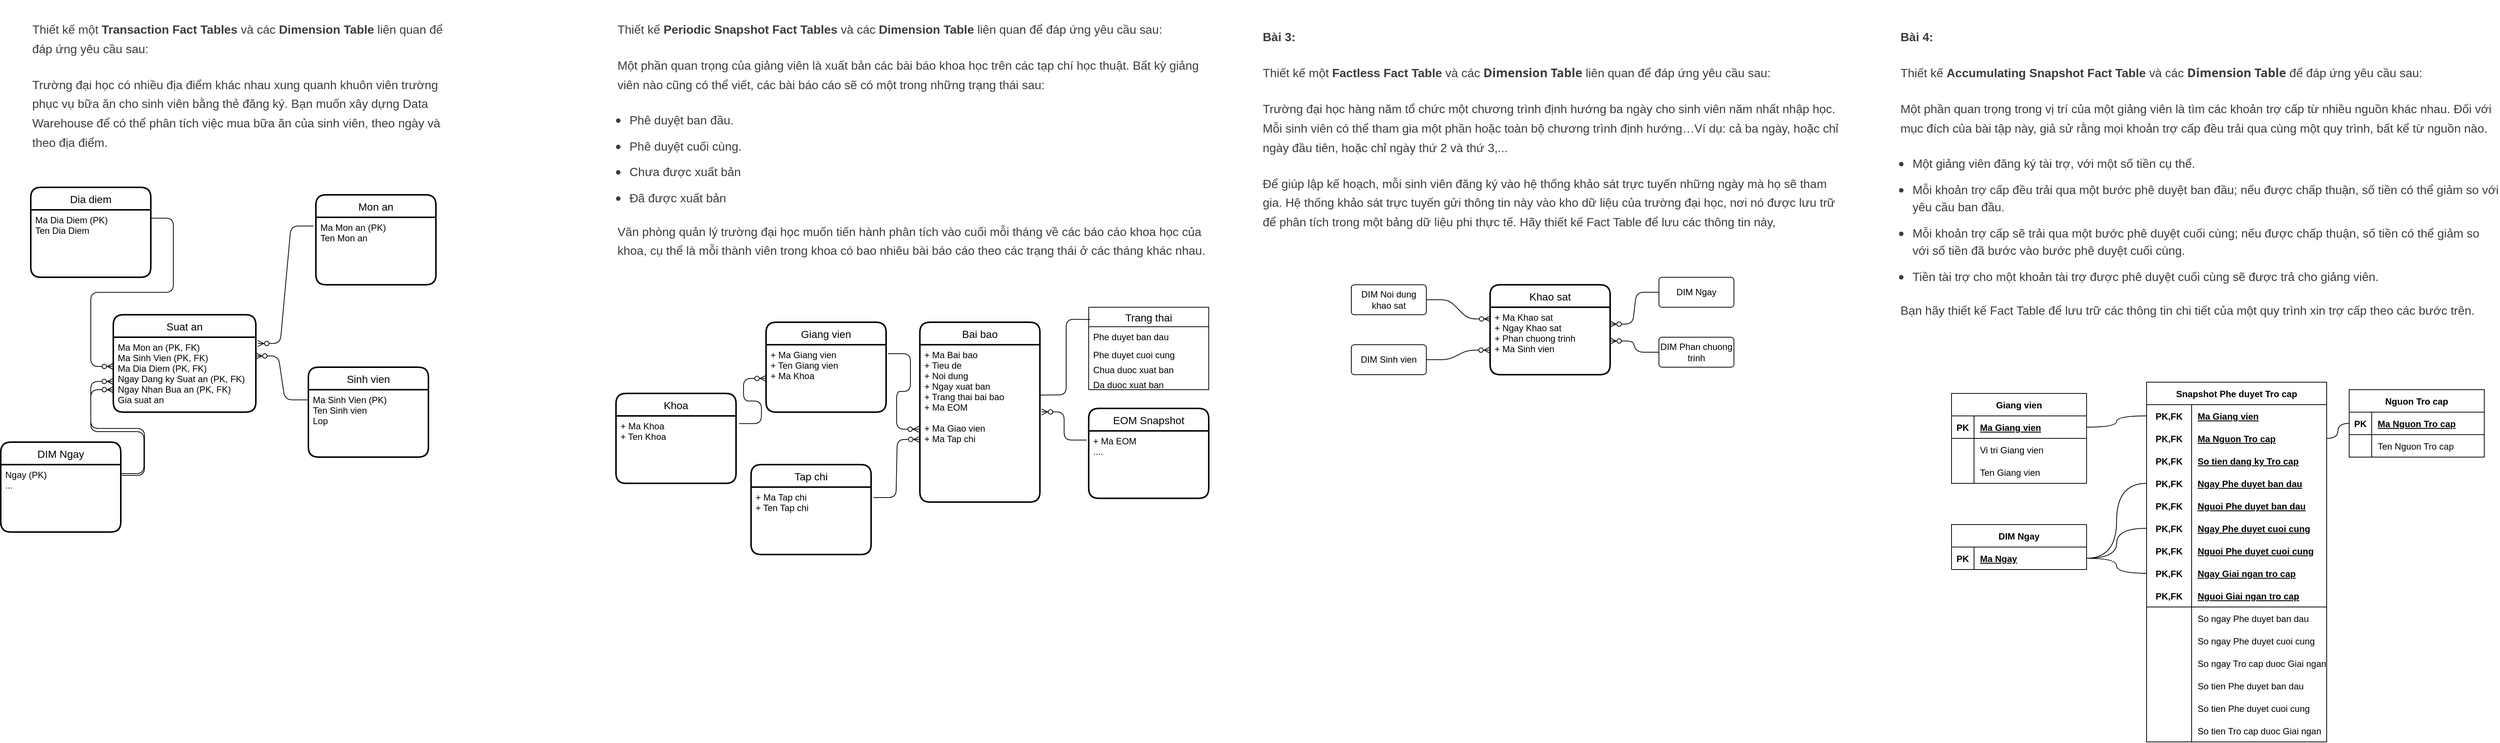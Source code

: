 <mxfile>
    <diagram id="OZcxYd4uFVVRchGtud5t" name="Page-1">
        <mxGraphModel dx="638" dy="549" grid="1" gridSize="10" guides="1" tooltips="1" connect="1" arrows="1" fold="1" page="1" pageScale="1" pageWidth="850" pageHeight="1100" math="0" shadow="0">
            <root>
                <mxCell id="0"/>
                <mxCell id="1" parent="0"/>
                <mxCell id="21" value="Dia diem" style="swimlane;childLayout=stackLayout;horizontal=1;startSize=30;horizontalStack=0;rounded=1;fontSize=14;fontStyle=0;strokeWidth=2;resizeParent=0;resizeLast=1;shadow=0;dashed=0;align=center;" parent="1" vertex="1">
                    <mxGeometry x="90" y="270" width="160" height="120" as="geometry"/>
                </mxCell>
                <mxCell id="23" value="Ma Dia Diem (PK)&#10;Ten Dia Diem" style="align=left;strokeColor=none;fillColor=none;spacingLeft=4;fontSize=12;verticalAlign=top;resizable=0;rotatable=0;part=1;" parent="21" vertex="1">
                    <mxGeometry y="30" width="160" height="90" as="geometry"/>
                </mxCell>
                <mxCell id="27" value="Sinh vien" style="swimlane;childLayout=stackLayout;horizontal=1;startSize=30;horizontalStack=0;rounded=1;fontSize=14;fontStyle=0;strokeWidth=2;resizeParent=0;resizeLast=1;shadow=0;dashed=0;align=center;" parent="1" vertex="1">
                    <mxGeometry x="460" y="510" width="160" height="120" as="geometry"/>
                </mxCell>
                <mxCell id="28" value="Ma Sinh Vien (PK)&#10;Ten Sinh vien&#10;Lop&#10;" style="align=left;strokeColor=none;fillColor=none;spacingLeft=4;fontSize=12;verticalAlign=top;resizable=0;rotatable=0;part=1;" parent="27" vertex="1">
                    <mxGeometry y="30" width="160" height="90" as="geometry"/>
                </mxCell>
                <mxCell id="29" value="Suat an" style="swimlane;childLayout=stackLayout;horizontal=1;startSize=30;horizontalStack=0;rounded=1;fontSize=14;fontStyle=0;strokeWidth=2;resizeParent=0;resizeLast=1;shadow=0;dashed=0;align=center;" parent="1" vertex="1">
                    <mxGeometry x="200" y="440" width="190" height="130" as="geometry"/>
                </mxCell>
                <mxCell id="30" value="Ma Mon an (PK, FK)&#10;Ma Sinh Vien (PK, FK)&#10;Ma Dia Diem (PK, FK)&#10;Ngay Dang ky Suat an (PK, FK)&#10;Ngay Nhan Bua an (PK, FK)&#10;Gia suat an" style="align=left;strokeColor=none;fillColor=none;spacingLeft=4;fontSize=12;verticalAlign=top;resizable=0;rotatable=0;part=1;" parent="29" vertex="1">
                    <mxGeometry y="30" width="190" height="100" as="geometry"/>
                </mxCell>
                <mxCell id="31" value="Mon an" style="swimlane;childLayout=stackLayout;horizontal=1;startSize=30;horizontalStack=0;rounded=1;fontSize=14;fontStyle=0;strokeWidth=2;resizeParent=0;resizeLast=1;shadow=0;dashed=0;align=center;" parent="1" vertex="1">
                    <mxGeometry x="470" y="280" width="160" height="120" as="geometry"/>
                </mxCell>
                <mxCell id="32" value="Ma Mon an (PK)&#10;Ten Mon an" style="align=left;strokeColor=none;fillColor=none;spacingLeft=4;fontSize=12;verticalAlign=top;resizable=0;rotatable=0;part=1;" parent="31" vertex="1">
                    <mxGeometry y="30" width="160" height="90" as="geometry"/>
                </mxCell>
                <mxCell id="36" value="&lt;p style=&quot;color: rgb(60, 60, 60); margin: 20px 0px 1.416em; text-align: left; font-family: &amp;quot;Open Sans&amp;quot;, &amp;quot;Helvetica Neue&amp;quot;, Helvetica, Arial, sans-serif; font-size: 16px; font-style: normal; font-variant-ligatures: normal; font-variant-caps: normal; font-weight: 400; letter-spacing: normal; orphans: 2; text-indent: 0px; text-transform: none; widows: 2; word-spacing: 0px; -webkit-text-stroke-width: 0px; background-color: rgb(255, 255, 255); text-decoration-thickness: initial; text-decoration-style: initial; text-decoration-color: initial; text-rendering: optimizelegibility; padding: 0px; border: 0px; outline: 0px; font-variant-numeric: inherit; font-variant-east-asian: inherit; font-stretch: inherit; vertical-align: baseline; line-height: 1.6em !important;&quot;&gt;&lt;span style=&quot;color: inherit; font-style: inherit; font-variant: inherit; font-weight: inherit; font-stretch: inherit; font-size: inherit; line-height: 1.4em; font-family: arial, helvetica, sans-serif; font-optical-sizing: inherit; font-kerning: inherit; font-feature-settings: inherit; font-variation-settings: inherit;&quot; face=&quot;Open Sans, Helvetica Neue, Helvetica, Arial, sans-serif&quot;&gt;Thiết kế một&lt;span&gt;&amp;nbsp;&lt;/span&gt;&lt;strong style=&quot;font-weight: bold; line-height: 1.4em;&quot;&gt;Transaction Fact Tables&lt;/strong&gt;&amp;nbsp;và các&lt;span&gt;&amp;nbsp;&lt;/span&gt;&lt;strong style=&quot;font-weight: bold; line-height: 1.4em;&quot;&gt;Dimension Table&lt;/strong&gt;&lt;span&gt;&amp;nbsp;&lt;/span&gt;liên quan để đáp ứng yêu cầu sau:&lt;/span&gt;&lt;/p&gt;&lt;p style=&quot;color: rgb(60, 60, 60); margin: 20px 0px 1.416em; text-align: left; font-family: &amp;quot;Open Sans&amp;quot;, &amp;quot;Helvetica Neue&amp;quot;, Helvetica, Arial, sans-serif; font-size: 16px; font-style: normal; font-variant-ligatures: normal; font-variant-caps: normal; font-weight: 400; letter-spacing: normal; orphans: 2; text-indent: 0px; text-transform: none; widows: 2; word-spacing: 0px; -webkit-text-stroke-width: 0px; background-color: rgb(255, 255, 255); text-decoration-thickness: initial; text-decoration-style: initial; text-decoration-color: initial; text-rendering: optimizelegibility; padding: 0px; border: 0px; outline: 0px; font-variant-numeric: inherit; font-variant-east-asian: inherit; font-stretch: inherit; vertical-align: baseline; line-height: 1.6em !important;&quot;&gt;&lt;span style=&quot;color: inherit; font-style: inherit; font-variant: inherit; font-weight: inherit; font-stretch: inherit; font-size: inherit; line-height: 1.4em; font-family: arial, helvetica, sans-serif; font-optical-sizing: inherit; font-kerning: inherit; font-feature-settings: inherit; font-variation-settings: inherit;&quot;&gt;&lt;span style=&quot;color: inherit; font-style: inherit; font-variant: inherit; font-weight: inherit; font-stretch: inherit; font-size: inherit; line-height: 1.4em; font-family: inherit; font-optical-sizing: inherit; font-kerning: inherit; font-feature-settings: inherit; font-variation-settings: inherit;&quot; face=&quot;Open Sans, Helvetica Neue, Helvetica, Arial, sans-serif&quot;&gt;Trường đại học có nhiều địa điểm khác nhau xung quanh khuôn viên trường phục vụ bữa ăn cho sinh viên bằng thẻ đăng ký. Bạn muốn xây dựng Data Warehouse để có thể&amp;nbsp;&lt;/span&gt;phân tích việc mua bữa ăn của sinh viên, theo ngày và theo địa điểm.&lt;/span&gt;&lt;/p&gt;" style="text;whiteSpace=wrap;html=1;" parent="1" vertex="1">
                    <mxGeometry x="90" y="20" width="550" height="100" as="geometry"/>
                </mxCell>
                <mxCell id="37" value="&lt;p style=&quot;color: rgb(60, 60, 60); margin: 20px 0px 1.416em; text-align: left; font-family: &amp;quot;Open Sans&amp;quot;, &amp;quot;Helvetica Neue&amp;quot;, Helvetica, Arial, sans-serif; font-size: 16px; font-style: normal; font-variant-ligatures: normal; font-variant-caps: normal; font-weight: 400; letter-spacing: normal; orphans: 2; text-indent: 0px; text-transform: none; widows: 2; word-spacing: 0px; -webkit-text-stroke-width: 0px; background-color: rgb(255, 255, 255); text-decoration-thickness: initial; text-decoration-style: initial; text-decoration-color: initial; text-rendering: optimizelegibility; padding: 0px; border: 0px; outline: 0px; font-variant-numeric: inherit; font-variant-east-asian: inherit; font-stretch: inherit; vertical-align: baseline; line-height: 1.6em !important;&quot;&gt;&lt;span style=&quot;color: inherit; font-style: inherit; font-variant: inherit; font-weight: inherit; font-stretch: inherit; font-size: inherit; line-height: 1.4em; font-family: arial, helvetica, sans-serif; font-optical-sizing: inherit; font-kerning: inherit; font-feature-settings: inherit; font-variation-settings: inherit;&quot; face=&quot;Open Sans, Helvetica Neue, Helvetica, Arial, sans-serif&quot;&gt;Thiết kế&lt;span&gt;&amp;nbsp;&lt;/span&gt;&lt;strong style=&quot;font-weight: bold; line-height: 1.4em;&quot;&gt;Periodic Snapshot Fact Tables&lt;/strong&gt;&lt;span&gt;&amp;nbsp;&lt;/span&gt;và&amp;nbsp;các&amp;nbsp;&lt;strong style=&quot;font-weight: bold; line-height: 1.4em;&quot;&gt;Dimension Table&lt;/strong&gt;&amp;nbsp;liên quan để đáp ứng yêu cầu sau:&lt;/span&gt;&lt;/p&gt;&lt;p style=&quot;color: rgb(60, 60, 60); margin: 20px 0px 1.416em; text-align: left; font-family: &amp;quot;Open Sans&amp;quot;, &amp;quot;Helvetica Neue&amp;quot;, Helvetica, Arial, sans-serif; font-size: 16px; font-style: normal; font-variant-ligatures: normal; font-variant-caps: normal; font-weight: 400; letter-spacing: normal; orphans: 2; text-indent: 0px; text-transform: none; widows: 2; word-spacing: 0px; -webkit-text-stroke-width: 0px; background-color: rgb(255, 255, 255); text-decoration-thickness: initial; text-decoration-style: initial; text-decoration-color: initial; text-rendering: optimizelegibility; padding: 0px; border: 0px; outline: 0px; font-variant-numeric: inherit; font-variant-east-asian: inherit; font-stretch: inherit; vertical-align: baseline; line-height: 1.6em !important;&quot;&gt;&lt;span style=&quot;color: inherit; font-style: inherit; font-variant: inherit; font-weight: inherit; font-stretch: inherit; font-size: inherit; line-height: 1.4em; font-family: arial, helvetica, sans-serif; font-optical-sizing: inherit; font-kerning: inherit; font-feature-settings: inherit; font-variation-settings: inherit;&quot; face=&quot;Open Sans, Helvetica Neue, Helvetica, Arial, sans-serif&quot;&gt;Một phần quan trọng của giảng viên là xuất bản các bài báo khoa học trên các tạp chí học thuật. Bất kỳ giảng viên nào cũng có thể viết, các bài báo cáo sẽ có một trong những trạng thái sau:&lt;/span&gt;&lt;/p&gt;&lt;ul style=&quot;padding: 0px 0px 0px 1em; margin: 1em 0px; line-height: 1.4em; color: rgb(60, 60, 60); list-style: outside none disc; font-family: &amp;quot;Open Sans&amp;quot;, Verdana, Geneva, sans-serif, sans-serif; font-size: 16px; font-style: normal; font-variant-ligatures: normal; font-variant-caps: normal; font-weight: 400; letter-spacing: normal; orphans: 2; text-align: left; text-indent: 0px; text-transform: none; widows: 2; word-spacing: 0px; -webkit-text-stroke-width: 0px; background-color: rgb(255, 255, 255); text-decoration-thickness: initial; text-decoration-style: initial; text-decoration-color: initial;&quot;&gt;&lt;li style=&quot;line-height: 1.4em; margin-bottom: 0.708em;&quot;&gt;&lt;span style=&quot;color: inherit; font-style: inherit; font-variant: inherit; font-weight: inherit; font-stretch: inherit; font-size: inherit; line-height: 1.4em; font-family: arial, helvetica, sans-serif; font-optical-sizing: inherit; font-kerning: inherit; font-feature-settings: inherit; font-variation-settings: inherit;&quot; face=&quot;Open Sans, Helvetica Neue, Helvetica, Arial, sans-serif&quot;&gt;Phê duyệt&amp;nbsp;ban đầu.&lt;/span&gt;&lt;/li&gt;&lt;li style=&quot;line-height: 1.4em; margin-bottom: 0.708em;&quot;&gt;&lt;span style=&quot;color: inherit; font-style: inherit; font-variant: inherit; font-weight: inherit; font-stretch: inherit; font-size: inherit; line-height: 1.4em; font-family: arial, helvetica, sans-serif; font-optical-sizing: inherit; font-kerning: inherit; font-feature-settings: inherit; font-variation-settings: inherit;&quot; face=&quot;Open Sans, Helvetica Neue, Helvetica, Arial, sans-serif&quot;&gt;Phê duyệt&amp;nbsp;cuối cùng.&lt;/span&gt;&lt;/li&gt;&lt;li style=&quot;line-height: 1.4em; margin-bottom: 0.708em;&quot;&gt;&lt;span style=&quot;color: inherit; font-style: inherit; font-variant: inherit; font-weight: inherit; font-stretch: inherit; font-size: inherit; line-height: 1.4em; font-family: arial, helvetica, sans-serif; font-optical-sizing: inherit; font-kerning: inherit; font-feature-settings: inherit; font-variation-settings: inherit;&quot; face=&quot;Open Sans, Helvetica Neue, Helvetica, Arial, sans-serif&quot;&gt;Chưa được xuất bản&lt;/span&gt;&lt;/li&gt;&lt;li style=&quot;line-height: 1.4em; margin-bottom: 0.708em;&quot;&gt;&lt;span style=&quot;color: inherit; font-style: inherit; font-variant: inherit; font-weight: inherit; font-stretch: inherit; font-size: inherit; line-height: 1.4em; font-family: arial, helvetica, sans-serif; font-optical-sizing: inherit; font-kerning: inherit; font-feature-settings: inherit; font-variation-settings: inherit;&quot; face=&quot;Open Sans, Helvetica Neue, Helvetica, Arial, sans-serif&quot;&gt;Đã được xuất bản&lt;/span&gt;&lt;/li&gt;&lt;/ul&gt;&lt;p style=&quot;color: rgb(60, 60, 60); margin: 20px 0px 1.416em; text-align: left; font-family: &amp;quot;Open Sans&amp;quot;, Verdana, Geneva, sans-serif, sans-serif; font-size: 16px; font-style: normal; font-variant-ligatures: normal; font-variant-caps: normal; font-weight: 400; letter-spacing: normal; orphans: 2; text-indent: 0px; text-transform: none; widows: 2; word-spacing: 0px; -webkit-text-stroke-width: 0px; background-color: rgb(255, 255, 255); text-decoration-thickness: initial; text-decoration-style: initial; text-decoration-color: initial; line-height: 1.6em !important;&quot;&gt;&lt;span style=&quot;color: inherit; font-style: inherit; font-variant: inherit; font-weight: inherit; font-stretch: inherit; font-size: inherit; line-height: 1.4em; font-family: arial, helvetica, sans-serif; font-optical-sizing: inherit; font-kerning: inherit; font-feature-settings: inherit; font-variation-settings: inherit;&quot;&gt;Văn phòng quản lý trường đại học muốn tiến hành phân tích vào cuối mỗi tháng về các&amp;nbsp;báo cáo khoa học&amp;nbsp;của khoa, cụ thể là mỗi thành viên trong khoa có bao nhiêu bài báo cáo theo các trạng thái ở các tháng khác nhau.&lt;/span&gt;&lt;/p&gt;" style="text;whiteSpace=wrap;html=1;" parent="1" vertex="1">
                    <mxGeometry x="870" y="20" width="800" height="390" as="geometry"/>
                </mxCell>
                <mxCell id="38" value="Giang vien" style="swimlane;childLayout=stackLayout;horizontal=1;startSize=30;horizontalStack=0;rounded=1;fontSize=14;fontStyle=0;strokeWidth=2;resizeParent=0;resizeLast=1;shadow=0;dashed=0;align=center;" parent="1" vertex="1">
                    <mxGeometry x="1070" y="450" width="160" height="120" as="geometry"/>
                </mxCell>
                <mxCell id="39" value="+ Ma Giang vien&#10;+ Ten Giang vien&#10;+ Ma Khoa" style="align=left;strokeColor=none;fillColor=none;spacingLeft=4;fontSize=12;verticalAlign=top;resizable=0;rotatable=0;part=1;" parent="38" vertex="1">
                    <mxGeometry y="30" width="160" height="90" as="geometry"/>
                </mxCell>
                <mxCell id="40" value="Khoa" style="swimlane;childLayout=stackLayout;horizontal=1;startSize=30;horizontalStack=0;rounded=1;fontSize=14;fontStyle=0;strokeWidth=2;resizeParent=0;resizeLast=1;shadow=0;dashed=0;align=center;" parent="1" vertex="1">
                    <mxGeometry x="870" y="545" width="160" height="120" as="geometry"/>
                </mxCell>
                <mxCell id="41" value="+ Ma Khoa&#10;+ Ten Khoa" style="align=left;strokeColor=none;fillColor=none;spacingLeft=4;fontSize=12;verticalAlign=top;resizable=0;rotatable=0;part=1;" parent="40" vertex="1">
                    <mxGeometry y="30" width="160" height="90" as="geometry"/>
                </mxCell>
                <mxCell id="42" value="Bai bao" style="swimlane;childLayout=stackLayout;horizontal=1;startSize=30;horizontalStack=0;rounded=1;fontSize=14;fontStyle=0;strokeWidth=2;resizeParent=0;resizeLast=1;shadow=0;dashed=0;align=center;" parent="1" vertex="1">
                    <mxGeometry x="1275" y="450" width="160" height="240" as="geometry"/>
                </mxCell>
                <mxCell id="43" value="+ Ma Bai bao&#10;+ Tieu de&#10;+ Noi dung&#10;+ Ngay xuat ban&#10;+ Trang thai bai bao&#10;+ Ma EOM&#10;&#10;+ Ma Giao vien&#10;+ Ma Tap chi" style="align=left;strokeColor=none;fillColor=none;spacingLeft=4;fontSize=12;verticalAlign=top;resizable=0;rotatable=0;part=1;" parent="42" vertex="1">
                    <mxGeometry y="30" width="160" height="210" as="geometry"/>
                </mxCell>
                <mxCell id="44" value="Tap chi" style="swimlane;childLayout=stackLayout;horizontal=1;startSize=30;horizontalStack=0;rounded=1;fontSize=14;fontStyle=0;strokeWidth=2;resizeParent=0;resizeLast=1;shadow=0;dashed=0;align=center;" parent="1" vertex="1">
                    <mxGeometry x="1050" y="640" width="160" height="120" as="geometry"/>
                </mxCell>
                <mxCell id="45" value="+ Ma Tap chi&#10;+ Ten Tap chi" style="align=left;strokeColor=none;fillColor=none;spacingLeft=4;fontSize=12;verticalAlign=top;resizable=0;rotatable=0;part=1;" parent="44" vertex="1">
                    <mxGeometry y="30" width="160" height="90" as="geometry"/>
                </mxCell>
                <mxCell id="46" value="EOM Snapshot" style="swimlane;childLayout=stackLayout;horizontal=1;startSize=30;horizontalStack=0;rounded=1;fontSize=14;fontStyle=0;strokeWidth=2;resizeParent=0;resizeLast=1;shadow=0;dashed=0;align=center;" parent="1" vertex="1">
                    <mxGeometry x="1500" y="565" width="160" height="120" as="geometry"/>
                </mxCell>
                <mxCell id="47" value="+ Ma EOM&#10;...." style="align=left;strokeColor=none;fillColor=none;spacingLeft=4;fontSize=12;verticalAlign=top;resizable=0;rotatable=0;part=1;" parent="46" vertex="1">
                    <mxGeometry y="30" width="160" height="90" as="geometry"/>
                </mxCell>
                <mxCell id="52" value="Trang thai" style="swimlane;fontStyle=0;childLayout=stackLayout;horizontal=1;startSize=26;horizontalStack=0;resizeParent=1;resizeParentMax=0;resizeLast=0;collapsible=1;marginBottom=0;align=center;fontSize=14;" parent="1" vertex="1">
                    <mxGeometry x="1500" y="430" width="160" height="110" as="geometry">
                        <mxRectangle x="1500" y="430" width="100" height="30" as="alternateBounds"/>
                    </mxGeometry>
                </mxCell>
                <mxCell id="53" value="Phe duyet ban dau" style="text;strokeColor=none;fillColor=none;spacingLeft=4;spacingRight=4;overflow=hidden;rotatable=0;points=[[0,0.5],[1,0.5]];portConstraint=eastwest;fontSize=12;" parent="52" vertex="1">
                    <mxGeometry y="26" width="160" height="24" as="geometry"/>
                </mxCell>
                <mxCell id="54" value="Phe duyet cuoi cung" style="text;strokeColor=none;fillColor=none;spacingLeft=4;spacingRight=4;overflow=hidden;rotatable=0;points=[[0,0.5],[1,0.5]];portConstraint=eastwest;fontSize=12;" parent="52" vertex="1">
                    <mxGeometry y="50" width="160" height="20" as="geometry"/>
                </mxCell>
                <mxCell id="55" value="Chua duoc xuat ban" style="text;strokeColor=none;fillColor=none;spacingLeft=4;spacingRight=4;overflow=hidden;rotatable=0;points=[[0,0.5],[1,0.5]];portConstraint=eastwest;fontSize=12;" parent="52" vertex="1">
                    <mxGeometry y="70" width="160" height="20" as="geometry"/>
                </mxCell>
                <mxCell id="56" value="Da duoc xuat ban" style="text;strokeColor=none;fillColor=none;spacingLeft=4;spacingRight=4;overflow=hidden;rotatable=0;points=[[0,0.5],[1,0.5]];portConstraint=eastwest;fontSize=12;" parent="52" vertex="1">
                    <mxGeometry y="90" width="160" height="20" as="geometry"/>
                </mxCell>
                <mxCell id="57" style="edgeStyle=none;html=1;entryX=0.013;entryY=0.149;entryDx=0;entryDy=0;entryPerimeter=0;exitX=1.004;exitY=0.32;exitDx=0;exitDy=0;exitPerimeter=0;endArrow=none;endFill=0;" parent="1" source="43" target="52" edge="1">
                    <mxGeometry relative="1" as="geometry">
                        <Array as="points">
                            <mxPoint x="1470" y="547"/>
                            <mxPoint x="1470" y="446"/>
                        </Array>
                    </mxGeometry>
                </mxCell>
                <mxCell id="59" value="&lt;p style=&quot;color: rgb(60, 60, 60); margin: 20px 0px 1.416em; text-align: left; font-family: &amp;quot;Open Sans&amp;quot;, &amp;quot;Helvetica Neue&amp;quot;, Helvetica, Arial, sans-serif; font-size: 16px; font-style: normal; font-variant-ligatures: normal; font-variant-caps: normal; font-weight: 400; letter-spacing: normal; orphans: 2; text-indent: 0px; text-transform: none; widows: 2; word-spacing: 0px; -webkit-text-stroke-width: 0px; background-color: rgb(255, 255, 255); text-decoration-thickness: initial; text-decoration-style: initial; text-decoration-color: initial; text-rendering: optimizelegibility; padding: 0px; border: 0px; outline: 0px; font-variant-numeric: inherit; font-variant-east-asian: inherit; font-stretch: inherit; vertical-align: baseline; line-height: 1.6em !important;&quot;&gt;&lt;span style=&quot;color: inherit; font-style: inherit; font-variant: inherit; font-weight: inherit; font-stretch: inherit; font-size: inherit; line-height: 1.4em; font-family: arial, helvetica, sans-serif; font-optical-sizing: inherit; font-kerning: inherit; font-feature-settings: inherit; font-variation-settings: inherit;&quot;&gt;&lt;strong style=&quot;font-weight: bold; line-height: 1.4em;&quot;&gt;Bài 3:&amp;nbsp;&lt;/strong&gt;&lt;/span&gt;&lt;/p&gt;&lt;p style=&quot;color: rgb(60, 60, 60); margin: 20px 0px 1.416em; text-align: left; font-family: &amp;quot;Open Sans&amp;quot;, &amp;quot;Helvetica Neue&amp;quot;, Helvetica, Arial, sans-serif; font-size: 16px; font-style: normal; font-variant-ligatures: normal; font-variant-caps: normal; font-weight: 400; letter-spacing: normal; orphans: 2; text-indent: 0px; text-transform: none; widows: 2; word-spacing: 0px; -webkit-text-stroke-width: 0px; background-color: rgb(255, 255, 255); text-decoration-thickness: initial; text-decoration-style: initial; text-decoration-color: initial; text-rendering: optimizelegibility; padding: 0px; border: 0px; outline: 0px; font-variant-numeric: inherit; font-variant-east-asian: inherit; font-stretch: inherit; vertical-align: baseline; line-height: 1.6em !important;&quot;&gt;&lt;span style=&quot;color: inherit; font-style: inherit; font-variant: inherit; font-weight: inherit; font-stretch: inherit; font-size: inherit; line-height: 1.4em; font-family: arial, helvetica, sans-serif; font-optical-sizing: inherit; font-kerning: inherit; font-feature-settings: inherit; font-variation-settings: inherit;&quot;&gt;&lt;span style=&quot;color: inherit; font-style: inherit; font-variant: inherit; font-weight: inherit; font-stretch: inherit; font-size: inherit; line-height: 1.4em; font-family: inherit; font-optical-sizing: inherit; font-kerning: inherit; font-feature-settings: inherit; font-variation-settings: inherit;&quot; face=&quot;Open Sans, Helvetica Neue, Helvetica, Arial, sans-serif&quot;&gt;Thiết kế một&lt;span&gt;&amp;nbsp;&lt;/span&gt;&lt;strong style=&quot;font-weight: bold; line-height: 1.4em;&quot;&gt;Factless Fact Table&amp;nbsp;&lt;/strong&gt;và các&amp;nbsp;&lt;/span&gt;&lt;strong style=&quot;font-weight: bold; line-height: 1.4em; font-family: &amp;quot;Open Sans&amp;quot;, &amp;quot;Helvetica Neue&amp;quot;, Helvetica, Arial, sans-serif;&quot;&gt;Dimension Table&lt;/strong&gt;&lt;span style=&quot;color: inherit; font-style: inherit; font-variant: inherit; font-weight: inherit; font-stretch: inherit; font-size: inherit; line-height: 1.4em; font-family: inherit; font-optical-sizing: inherit; font-kerning: inherit; font-feature-settings: inherit; font-variation-settings: inherit;&quot; face=&quot;Open Sans, Helvetica Neue, Helvetica, Arial, sans-serif&quot;&gt;&amp;nbsp;liên quan để đáp ứng yêu cầu sau:&lt;/span&gt;&lt;/span&gt;&lt;/p&gt;&lt;p style=&quot;color: rgb(60, 60, 60); margin: 20px 0px 1.416em; text-align: left; font-family: &amp;quot;Open Sans&amp;quot;, &amp;quot;Helvetica Neue&amp;quot;, Helvetica, Arial, sans-serif; font-size: 16px; font-style: normal; font-variant-ligatures: normal; font-variant-caps: normal; font-weight: 400; letter-spacing: normal; orphans: 2; text-indent: 0px; text-transform: none; widows: 2; word-spacing: 0px; -webkit-text-stroke-width: 0px; background-color: rgb(255, 255, 255); text-decoration-thickness: initial; text-decoration-style: initial; text-decoration-color: initial; text-rendering: optimizelegibility; padding: 0px; border: 0px; outline: 0px; font-variant-numeric: inherit; font-variant-east-asian: inherit; font-stretch: inherit; vertical-align: baseline; line-height: 1.6em !important;&quot;&gt;&lt;span style=&quot;color: inherit; font-style: inherit; font-variant: inherit; font-weight: inherit; font-stretch: inherit; font-size: inherit; line-height: 1.4em; font-family: arial, helvetica, sans-serif; font-optical-sizing: inherit; font-kerning: inherit; font-feature-settings: inherit; font-variation-settings: inherit;&quot;&gt;Trường đại học hàng năm tổ chức một chương trình định hướng ba ngày cho sinh viên năm nhất nhập học. Mỗi sinh viên có thể tham gia một phần hoặc toàn bộ chương trình định hướng…Ví dụ: cả ba ngày, hoặc chỉ ngày đầu tiên, hoặc chỉ ngày thứ 2 và thứ 3,...&lt;/span&gt;&lt;/p&gt;&lt;p style=&quot;color: rgb(60, 60, 60); margin: 20px 0px 1.416em; text-align: left; font-family: &amp;quot;Open Sans&amp;quot;, &amp;quot;Helvetica Neue&amp;quot;, Helvetica, Arial, sans-serif; font-size: 16px; font-style: normal; font-variant-ligatures: normal; font-variant-caps: normal; font-weight: 400; letter-spacing: normal; orphans: 2; text-indent: 0px; text-transform: none; widows: 2; word-spacing: 0px; -webkit-text-stroke-width: 0px; background-color: rgb(255, 255, 255); text-decoration-thickness: initial; text-decoration-style: initial; text-decoration-color: initial; text-rendering: optimizelegibility; padding: 0px; border: 0px; outline: 0px; font-variant-numeric: inherit; font-variant-east-asian: inherit; font-stretch: inherit; vertical-align: baseline; line-height: 1.6em !important;&quot;&gt;&lt;span style=&quot;color: inherit; font-style: inherit; font-variant: inherit; font-weight: inherit; font-stretch: inherit; font-size: inherit; line-height: 1.4em; font-family: arial, helvetica, sans-serif; font-optical-sizing: inherit; font-kerning: inherit; font-feature-settings: inherit; font-variation-settings: inherit;&quot;&gt;&lt;span style=&quot;color: inherit; font-style: inherit; font-variant: inherit; font-weight: inherit; font-stretch: inherit; font-size: inherit; line-height: 1.4em; font-family: inherit; font-optical-sizing: inherit; font-kerning: inherit; font-feature-settings: inherit; font-variation-settings: inherit;&quot; face=&quot;Open Sans, Helvetica Neue, Helvetica, Arial, sans-serif&quot;&gt;Để giúp lập kế hoạch, mỗi&amp;nbsp;sinh viên&amp;nbsp;đăng ký vào hệ thống khảo sát trực tuyến những ngày mà họ sẽ tham gia.&amp;nbsp;&lt;/span&gt;Hệ thống khảo sát trực tuyến gửi thông tin này vào kho dữ liệu của trường đại học, nơi nó được lưu trữ để phân tích trong một bảng dữ liệu phi thực tế. Hãy thiết kế Fact Table để lưu các thông tin này,&lt;/span&gt;&lt;/p&gt;" style="text;whiteSpace=wrap;html=1;" parent="1" vertex="1">
                    <mxGeometry x="1730" y="30" width="770" height="330" as="geometry"/>
                </mxCell>
                <mxCell id="74" value="" style="edgeStyle=entityRelationEdgeStyle;fontSize=12;html=1;endArrow=ERzeroToMany;endFill=1;exitX=-0.017;exitY=0.136;exitDx=0;exitDy=0;exitPerimeter=0;entryX=1.014;entryY=0.427;entryDx=0;entryDy=0;entryPerimeter=0;" parent="1" source="47" target="43" edge="1">
                    <mxGeometry width="100" height="100" relative="1" as="geometry">
                        <mxPoint x="1400" y="820" as="sourcePoint"/>
                        <mxPoint x="1500" y="720" as="targetPoint"/>
                    </mxGeometry>
                </mxCell>
                <mxCell id="75" value="" style="edgeStyle=entityRelationEdgeStyle;fontSize=12;html=1;endArrow=ERzeroToMany;endFill=1;exitX=1.02;exitY=0.156;exitDx=0;exitDy=0;exitPerimeter=0;entryX=-0.001;entryY=0.602;entryDx=0;entryDy=0;entryPerimeter=0;" parent="1" source="45" target="43" edge="1">
                    <mxGeometry width="100" height="100" relative="1" as="geometry">
                        <mxPoint x="1180" y="690" as="sourcePoint"/>
                        <mxPoint x="1280" y="590" as="targetPoint"/>
                    </mxGeometry>
                </mxCell>
                <mxCell id="76" value="" style="edgeStyle=entityRelationEdgeStyle;fontSize=12;html=1;endArrow=ERzeroToMany;endFill=1;exitX=1.015;exitY=0.133;exitDx=0;exitDy=0;exitPerimeter=0;entryX=-0.006;entryY=0.537;entryDx=0;entryDy=0;entryPerimeter=0;" parent="1" source="39" target="43" edge="1">
                    <mxGeometry width="100" height="100" relative="1" as="geometry">
                        <mxPoint x="1180" y="690" as="sourcePoint"/>
                        <mxPoint x="1270" y="590" as="targetPoint"/>
                    </mxGeometry>
                </mxCell>
                <mxCell id="77" value="" style="edgeStyle=entityRelationEdgeStyle;fontSize=12;html=1;endArrow=ERzeroToMany;endFill=1;exitX=1.024;exitY=0.114;exitDx=0;exitDy=0;entryX=0;entryY=0.5;entryDx=0;entryDy=0;exitPerimeter=0;" parent="1" source="41" target="39" edge="1">
                    <mxGeometry width="100" height="100" relative="1" as="geometry">
                        <mxPoint x="1180" y="690" as="sourcePoint"/>
                        <mxPoint x="1280" y="590" as="targetPoint"/>
                    </mxGeometry>
                </mxCell>
                <mxCell id="78" value="Khao sat" style="swimlane;childLayout=stackLayout;horizontal=1;startSize=30;horizontalStack=0;rounded=1;fontSize=14;fontStyle=0;strokeWidth=2;resizeParent=0;resizeLast=1;shadow=0;dashed=0;align=center;" parent="1" vertex="1">
                    <mxGeometry x="2035" y="400" width="160" height="120" as="geometry"/>
                </mxCell>
                <mxCell id="79" value="+ Ma Khao sat&#10;+ Ngay Khao sat&#10;+ Phan chuong trinh&#10;+ Ma Sinh vien" style="align=left;strokeColor=none;fillColor=none;spacingLeft=4;fontSize=12;verticalAlign=top;resizable=0;rotatable=0;part=1;" parent="78" vertex="1">
                    <mxGeometry y="30" width="160" height="90" as="geometry"/>
                </mxCell>
                <mxCell id="82" value="DIM Sinh vien" style="rounded=1;arcSize=10;whiteSpace=wrap;html=1;align=center;" parent="1" vertex="1">
                    <mxGeometry x="1850" y="480" width="100" height="40" as="geometry"/>
                </mxCell>
                <mxCell id="83" value="DIM Noi dung khao sat" style="rounded=1;arcSize=10;whiteSpace=wrap;html=1;align=center;" parent="1" vertex="1">
                    <mxGeometry x="1850" y="400" width="100" height="40" as="geometry"/>
                </mxCell>
                <mxCell id="84" value="DIM Ngay" style="rounded=1;arcSize=10;whiteSpace=wrap;html=1;align=center;" parent="1" vertex="1">
                    <mxGeometry x="2260" y="390" width="100" height="40" as="geometry"/>
                </mxCell>
                <mxCell id="85" value="DIM Phan chuong trinh" style="rounded=1;arcSize=10;whiteSpace=wrap;html=1;align=center;" parent="1" vertex="1">
                    <mxGeometry x="2260" y="470" width="100" height="40" as="geometry"/>
                </mxCell>
                <mxCell id="86" value="" style="edgeStyle=entityRelationEdgeStyle;fontSize=12;html=1;endArrow=ERzeroToMany;endFill=1;exitX=1;exitY=0.5;exitDx=0;exitDy=0;entryX=0.004;entryY=0.173;entryDx=0;entryDy=0;entryPerimeter=0;" parent="1" source="83" target="79" edge="1">
                    <mxGeometry width="100" height="100" relative="1" as="geometry">
                        <mxPoint x="1990" y="390" as="sourcePoint"/>
                        <mxPoint x="2090" y="290" as="targetPoint"/>
                    </mxGeometry>
                </mxCell>
                <mxCell id="87" value="" style="edgeStyle=entityRelationEdgeStyle;fontSize=12;html=1;endArrow=ERzeroToMany;endFill=1;exitX=1;exitY=0.5;exitDx=0;exitDy=0;entryX=-0.001;entryY=0.636;entryDx=0;entryDy=0;entryPerimeter=0;" parent="1" source="82" target="79" edge="1">
                    <mxGeometry width="100" height="100" relative="1" as="geometry">
                        <mxPoint x="1960" y="430" as="sourcePoint"/>
                        <mxPoint x="2045.64" y="455.57" as="targetPoint"/>
                    </mxGeometry>
                </mxCell>
                <mxCell id="88" value="" style="edgeStyle=entityRelationEdgeStyle;fontSize=12;html=1;endArrow=ERzeroToMany;endFill=1;exitX=0;exitY=0.5;exitDx=0;exitDy=0;entryX=1;entryY=0.25;entryDx=0;entryDy=0;" parent="1" source="84" target="79" edge="1">
                    <mxGeometry width="100" height="100" relative="1" as="geometry">
                        <mxPoint x="2250" y="440" as="sourcePoint"/>
                        <mxPoint x="2335.64" y="465.57" as="targetPoint"/>
                    </mxGeometry>
                </mxCell>
                <mxCell id="89" value="" style="edgeStyle=entityRelationEdgeStyle;fontSize=12;html=1;endArrow=ERzeroToMany;endFill=1;exitX=0;exitY=0.5;exitDx=0;exitDy=0;entryX=1;entryY=0.5;entryDx=0;entryDy=0;" parent="1" source="85" target="79" edge="1">
                    <mxGeometry width="100" height="100" relative="1" as="geometry">
                        <mxPoint x="2290" y="463.75" as="sourcePoint"/>
                        <mxPoint x="2225" y="506.25" as="targetPoint"/>
                    </mxGeometry>
                </mxCell>
                <mxCell id="91" value="&lt;p style=&quot;color: rgb(60, 60, 60); margin: 20px 0px 1.416em; text-align: left; font-family: &amp;quot;Open Sans&amp;quot;, &amp;quot;Helvetica Neue&amp;quot;, Helvetica, Arial, sans-serif; font-size: 16px; font-style: normal; font-variant-ligatures: normal; font-variant-caps: normal; font-weight: 400; letter-spacing: normal; orphans: 2; text-indent: 0px; text-transform: none; widows: 2; word-spacing: 0px; -webkit-text-stroke-width: 0px; background-color: rgb(255, 255, 255); text-decoration-thickness: initial; text-decoration-style: initial; text-decoration-color: initial; text-rendering: optimizelegibility; padding: 0px; border: 0px; outline: 0px; font-variant-numeric: inherit; font-variant-east-asian: inherit; font-stretch: inherit; vertical-align: baseline; line-height: 1.6em !important;&quot;&gt;&lt;span style=&quot;color: inherit; font-style: inherit; font-variant: inherit; font-weight: inherit; font-stretch: inherit; font-size: inherit; line-height: 1.4em; font-family: arial, helvetica, sans-serif; font-optical-sizing: inherit; font-kerning: inherit; font-feature-settings: inherit; font-variation-settings: inherit;&quot;&gt;&lt;strong style=&quot;font-weight: bold; line-height: 1.4em;&quot;&gt;Bài 4:&lt;/strong&gt;&lt;/span&gt;&lt;/p&gt;&lt;p style=&quot;color: rgb(60, 60, 60); margin: 20px 0px 1.416em; text-align: left; font-family: &amp;quot;Open Sans&amp;quot;, &amp;quot;Helvetica Neue&amp;quot;, Helvetica, Arial, sans-serif; font-size: 16px; font-style: normal; font-variant-ligatures: normal; font-variant-caps: normal; font-weight: 400; letter-spacing: normal; orphans: 2; text-indent: 0px; text-transform: none; widows: 2; word-spacing: 0px; -webkit-text-stroke-width: 0px; background-color: rgb(255, 255, 255); text-decoration-thickness: initial; text-decoration-style: initial; text-decoration-color: initial; text-rendering: optimizelegibility; padding: 0px; border: 0px; outline: 0px; font-variant-numeric: inherit; font-variant-east-asian: inherit; font-stretch: inherit; vertical-align: baseline; line-height: 1.6em !important;&quot;&gt;&lt;span style=&quot;color: inherit; font-style: inherit; font-variant: inherit; font-weight: inherit; font-stretch: inherit; font-size: inherit; line-height: 1.4em; font-family: arial, helvetica, sans-serif; font-optical-sizing: inherit; font-kerning: inherit; font-feature-settings: inherit; font-variation-settings: inherit;&quot;&gt;&lt;span style=&quot;color: inherit; font-style: inherit; font-variant: inherit; font-weight: inherit; font-stretch: inherit; font-size: inherit; line-height: 1.4em; font-family: inherit; font-optical-sizing: inherit; font-kerning: inherit; font-feature-settings: inherit; font-variation-settings: inherit;&quot; face=&quot;Open Sans, Helvetica Neue, Helvetica, Arial, sans-serif&quot;&gt;Thiết kế&lt;span&gt;&amp;nbsp;&lt;/span&gt;&lt;strong style=&quot;font-weight: bold; line-height: 1.4em;&quot;&gt;Accumulating Snapshot Fact Table&lt;/strong&gt;&amp;nbsp;và các&lt;/span&gt;&lt;span style=&quot;color: inherit; font-style: inherit; font-variant: inherit; font-weight: inherit; font-stretch: inherit; font-size: inherit; line-height: 1.4em; font-family: inherit; font-optical-sizing: inherit; font-kerning: inherit; font-feature-settings: inherit; font-variation-settings: inherit;&quot; face=&quot;Open Sans, Helvetica Neue, Helvetica, Arial, sans-serif&quot;&gt;&amp;nbsp;&lt;/span&gt;&lt;strong style=&quot;font-weight: bold; line-height: 1.4em; font-family: &amp;quot;Open Sans&amp;quot;, &amp;quot;Helvetica Neue&amp;quot;, Helvetica, Arial, sans-serif;&quot;&gt;Dimension Table&lt;/strong&gt;&lt;span style=&quot;color: inherit; font-style: inherit; font-variant: inherit; font-weight: inherit; font-stretch: inherit; font-size: inherit; line-height: 1.4em; font-family: inherit; font-optical-sizing: inherit; font-kerning: inherit; font-feature-settings: inherit; font-variation-settings: inherit;&quot; face=&quot;Open Sans, Helvetica Neue, Helvetica, Arial, sans-serif&quot;&gt;&amp;nbsp;để đáp ứng yêu cầu sau:&lt;/span&gt;&lt;/span&gt;&lt;/p&gt;&lt;p style=&quot;color: rgb(60, 60, 60); margin: 20px 0px 1.416em; text-align: left; font-family: &amp;quot;Open Sans&amp;quot;, &amp;quot;Helvetica Neue&amp;quot;, Helvetica, Arial, sans-serif; font-size: 16px; font-style: normal; font-variant-ligatures: normal; font-variant-caps: normal; font-weight: 400; letter-spacing: normal; orphans: 2; text-indent: 0px; text-transform: none; widows: 2; word-spacing: 0px; -webkit-text-stroke-width: 0px; background-color: rgb(255, 255, 255); text-decoration-thickness: initial; text-decoration-style: initial; text-decoration-color: initial; text-rendering: optimizelegibility; padding: 0px; border: 0px; outline: 0px; font-variant-numeric: inherit; font-variant-east-asian: inherit; font-stretch: inherit; vertical-align: baseline; line-height: 1.6em !important;&quot;&gt;&lt;span style=&quot;color: inherit; font-style: inherit; font-variant: inherit; font-weight: inherit; font-stretch: inherit; font-size: inherit; line-height: 1.4em; font-family: arial, helvetica, sans-serif; font-optical-sizing: inherit; font-kerning: inherit; font-feature-settings: inherit; font-variation-settings: inherit;&quot;&gt;&lt;span style=&quot;color: inherit; font-style: inherit; font-variant: inherit; font-weight: inherit; font-stretch: inherit; font-size: inherit; line-height: 1.4em; font-family: inherit; font-optical-sizing: inherit; font-kerning: inherit; font-feature-settings: inherit; font-variation-settings: inherit;&quot; face=&quot;Open Sans, Helvetica Neue, Helvetica, Arial, sans-serif&quot;&gt;Một phần quan trọng trong vị trí của một giảng viên là tìm các khoản trợ cấp từ nhiều nguồn khác nhau.&amp;nbsp;&lt;/span&gt;Đối với mục đích của bài tập này, giả sử rằng mọi khoản trợ cấp đều trải qua cùng một quy trình, bất kể từ nguồn nào.&lt;/span&gt;&lt;/p&gt;&lt;ul style=&quot;padding: 0px 0px 0px 1em; margin: 1em 0px; line-height: 1.4em; color: rgb(60, 60, 60); list-style: outside none disc; font-family: &amp;quot;Open Sans&amp;quot;, Verdana, Geneva, sans-serif, sans-serif; font-size: 16px; font-style: normal; font-variant-ligatures: normal; font-variant-caps: normal; font-weight: 400; letter-spacing: normal; orphans: 2; text-align: left; text-indent: 0px; text-transform: none; widows: 2; word-spacing: 0px; -webkit-text-stroke-width: 0px; background-color: rgb(255, 255, 255); text-decoration-thickness: initial; text-decoration-style: initial; text-decoration-color: initial;&quot;&gt;&lt;li style=&quot;line-height: 1.4em; margin-bottom: 0.708em;&quot;&gt;&lt;span style=&quot;color: inherit; font-style: inherit; font-variant: inherit; font-weight: inherit; font-stretch: inherit; font-size: inherit; line-height: 1.4em; font-family: arial, helvetica, sans-serif; font-optical-sizing: inherit; font-kerning: inherit; font-feature-settings: inherit; font-variation-settings: inherit;&quot; face=&quot;Open Sans, Helvetica Neue, Helvetica, Arial, sans-serif&quot;&gt;Một giảng viên đăng ký tài trợ, với một số tiền cụ thể.&lt;/span&gt;&lt;/li&gt;&lt;li style=&quot;line-height: 1.4em; margin-bottom: 0.708em;&quot;&gt;&lt;span style=&quot;color: inherit; font-style: inherit; font-variant: inherit; font-weight: inherit; font-stretch: inherit; font-size: inherit; line-height: 1.4em; font-family: arial, helvetica, sans-serif; font-optical-sizing: inherit; font-kerning: inherit; font-feature-settings: inherit; font-variation-settings: inherit;&quot; face=&quot;Open Sans, Helvetica Neue, Helvetica, Arial, sans-serif&quot;&gt;Mỗi khoản trợ cấp đều trải qua một bước phê duyệt ban đầu; nếu được chấp thuận, số tiền có thể giảm so với yêu cầu ban đầu.&lt;/span&gt;&lt;/li&gt;&lt;li style=&quot;line-height: 1.4em; margin-bottom: 0.708em;&quot;&gt;&lt;span style=&quot;color: inherit; font-style: inherit; font-variant: inherit; font-weight: inherit; font-stretch: inherit; font-size: inherit; line-height: 1.4em; font-family: arial, helvetica, sans-serif; font-optical-sizing: inherit; font-kerning: inherit; font-feature-settings: inherit; font-variation-settings: inherit;&quot; face=&quot;Open Sans, Helvetica Neue, Helvetica, Arial, sans-serif&quot;&gt;Mỗi khoản trợ cấp sẽ trải qua một bước phê duyệt cuối cùng; nếu được chấp thuận, số tiền có thể giảm so với số tiền đã bước vào bước phê duyệt cuối cùng.&lt;/span&gt;&lt;/li&gt;&lt;li style=&quot;line-height: 1.4em; margin-bottom: 0.708em;&quot;&gt;&lt;span style=&quot;color: inherit; font-style: inherit; font-variant: inherit; font-weight: inherit; font-stretch: inherit; font-size: inherit; line-height: 1.4em; font-family: arial, helvetica, sans-serif; font-optical-sizing: inherit; font-kerning: inherit; font-feature-settings: inherit; font-variation-settings: inherit;&quot; face=&quot;Open Sans, Helvetica Neue, Helvetica, Arial, sans-serif&quot;&gt;Tiền tài trợ cho một khoản tài trợ được phê duyệt cuối cùng sẽ được trả cho giảng viên.&lt;/span&gt;&lt;/li&gt;&lt;/ul&gt;&lt;p style=&quot;color: rgb(60, 60, 60); margin: 20px 0px 1.416em; text-align: left; font-family: &amp;quot;Open Sans&amp;quot;, Verdana, Geneva, sans-serif, sans-serif; font-size: 16px; font-style: normal; font-variant-ligatures: normal; font-variant-caps: normal; font-weight: 400; letter-spacing: normal; orphans: 2; text-indent: 0px; text-transform: none; widows: 2; word-spacing: 0px; -webkit-text-stroke-width: 0px; background-color: rgb(255, 255, 255); text-decoration-thickness: initial; text-decoration-style: initial; text-decoration-color: initial; line-height: 1.6em !important;&quot;&gt;&lt;span style=&quot;color: inherit; font-style: inherit; font-variant: inherit; font-weight: inherit; font-stretch: inherit; font-size: inherit; line-height: 1.4em; font-family: arial, helvetica, sans-serif; font-optical-sizing: inherit; font-kerning: inherit; font-feature-settings: inherit; font-variation-settings: inherit;&quot; face=&quot;Open Sans, Helvetica Neue, Helvetica, Arial, sans-serif&quot;&gt;Bạn hãy thiết kế Fact Table để lưu trữ các thông tin chi tiết của một quy trình xin trợ cấp theo các bước trên.&lt;/span&gt;&lt;/p&gt;" style="text;whiteSpace=wrap;html=1;" parent="1" vertex="1">
                    <mxGeometry x="2580" y="30" width="800" height="480" as="geometry"/>
                </mxCell>
                <mxCell id="92" value="Giang vien" style="shape=table;startSize=30;container=1;collapsible=1;childLayout=tableLayout;fixedRows=1;rowLines=0;fontStyle=1;align=center;resizeLast=1;" parent="1" vertex="1">
                    <mxGeometry x="2650" y="545" width="180" height="120" as="geometry"/>
                </mxCell>
                <mxCell id="93" value="" style="shape=tableRow;horizontal=0;startSize=0;swimlaneHead=0;swimlaneBody=0;fillColor=none;collapsible=0;dropTarget=0;points=[[0,0.5],[1,0.5]];portConstraint=eastwest;top=0;left=0;right=0;bottom=1;" parent="92" vertex="1">
                    <mxGeometry y="30" width="180" height="30" as="geometry"/>
                </mxCell>
                <mxCell id="94" value="PK" style="shape=partialRectangle;connectable=0;fillColor=none;top=0;left=0;bottom=0;right=0;fontStyle=1;overflow=hidden;" parent="93" vertex="1">
                    <mxGeometry width="30" height="30" as="geometry">
                        <mxRectangle width="30" height="30" as="alternateBounds"/>
                    </mxGeometry>
                </mxCell>
                <mxCell id="95" value="Ma Giang vien" style="shape=partialRectangle;connectable=0;fillColor=none;top=0;left=0;bottom=0;right=0;align=left;spacingLeft=6;fontStyle=5;overflow=hidden;" parent="93" vertex="1">
                    <mxGeometry x="30" width="150" height="30" as="geometry">
                        <mxRectangle width="150" height="30" as="alternateBounds"/>
                    </mxGeometry>
                </mxCell>
                <mxCell id="96" value="" style="shape=tableRow;horizontal=0;startSize=0;swimlaneHead=0;swimlaneBody=0;fillColor=none;collapsible=0;dropTarget=0;points=[[0,0.5],[1,0.5]];portConstraint=eastwest;top=0;left=0;right=0;bottom=0;" parent="92" vertex="1">
                    <mxGeometry y="60" width="180" height="30" as="geometry"/>
                </mxCell>
                <mxCell id="97" value="" style="shape=partialRectangle;connectable=0;fillColor=none;top=0;left=0;bottom=0;right=0;editable=1;overflow=hidden;" parent="96" vertex="1">
                    <mxGeometry width="30" height="30" as="geometry">
                        <mxRectangle width="30" height="30" as="alternateBounds"/>
                    </mxGeometry>
                </mxCell>
                <mxCell id="98" value="Vi tri Giang vien" style="shape=partialRectangle;connectable=0;fillColor=none;top=0;left=0;bottom=0;right=0;align=left;spacingLeft=6;overflow=hidden;" parent="96" vertex="1">
                    <mxGeometry x="30" width="150" height="30" as="geometry">
                        <mxRectangle width="150" height="30" as="alternateBounds"/>
                    </mxGeometry>
                </mxCell>
                <mxCell id="99" value="" style="shape=tableRow;horizontal=0;startSize=0;swimlaneHead=0;swimlaneBody=0;fillColor=none;collapsible=0;dropTarget=0;points=[[0,0.5],[1,0.5]];portConstraint=eastwest;top=0;left=0;right=0;bottom=0;" parent="92" vertex="1">
                    <mxGeometry y="90" width="180" height="30" as="geometry"/>
                </mxCell>
                <mxCell id="100" value="" style="shape=partialRectangle;connectable=0;fillColor=none;top=0;left=0;bottom=0;right=0;editable=1;overflow=hidden;" parent="99" vertex="1">
                    <mxGeometry width="30" height="30" as="geometry">
                        <mxRectangle width="30" height="30" as="alternateBounds"/>
                    </mxGeometry>
                </mxCell>
                <mxCell id="101" value="Ten Giang vien" style="shape=partialRectangle;connectable=0;fillColor=none;top=0;left=0;bottom=0;right=0;align=left;spacingLeft=6;overflow=hidden;" parent="99" vertex="1">
                    <mxGeometry x="30" width="150" height="30" as="geometry">
                        <mxRectangle width="150" height="30" as="alternateBounds"/>
                    </mxGeometry>
                </mxCell>
                <mxCell id="105" value="Nguon Tro cap" style="shape=table;startSize=30;container=1;collapsible=1;childLayout=tableLayout;fixedRows=1;rowLines=0;fontStyle=1;align=center;resizeLast=1;" parent="1" vertex="1">
                    <mxGeometry x="3180" y="540" width="180" height="90" as="geometry"/>
                </mxCell>
                <mxCell id="106" value="" style="shape=tableRow;horizontal=0;startSize=0;swimlaneHead=0;swimlaneBody=0;fillColor=none;collapsible=0;dropTarget=0;points=[[0,0.5],[1,0.5]];portConstraint=eastwest;top=0;left=0;right=0;bottom=1;" parent="105" vertex="1">
                    <mxGeometry y="30" width="180" height="30" as="geometry"/>
                </mxCell>
                <mxCell id="107" value="PK" style="shape=partialRectangle;connectable=0;fillColor=none;top=0;left=0;bottom=0;right=0;fontStyle=1;overflow=hidden;" parent="106" vertex="1">
                    <mxGeometry width="30" height="30" as="geometry">
                        <mxRectangle width="30" height="30" as="alternateBounds"/>
                    </mxGeometry>
                </mxCell>
                <mxCell id="108" value="Ma Nguon Tro cap" style="shape=partialRectangle;connectable=0;fillColor=none;top=0;left=0;bottom=0;right=0;align=left;spacingLeft=6;fontStyle=5;overflow=hidden;" parent="106" vertex="1">
                    <mxGeometry x="30" width="150" height="30" as="geometry">
                        <mxRectangle width="150" height="30" as="alternateBounds"/>
                    </mxGeometry>
                </mxCell>
                <mxCell id="109" value="" style="shape=tableRow;horizontal=0;startSize=0;swimlaneHead=0;swimlaneBody=0;fillColor=none;collapsible=0;dropTarget=0;points=[[0,0.5],[1,0.5]];portConstraint=eastwest;top=0;left=0;right=0;bottom=0;" parent="105" vertex="1">
                    <mxGeometry y="60" width="180" height="30" as="geometry"/>
                </mxCell>
                <mxCell id="110" value="" style="shape=partialRectangle;connectable=0;fillColor=none;top=0;left=0;bottom=0;right=0;editable=1;overflow=hidden;" parent="109" vertex="1">
                    <mxGeometry width="30" height="30" as="geometry">
                        <mxRectangle width="30" height="30" as="alternateBounds"/>
                    </mxGeometry>
                </mxCell>
                <mxCell id="111" value="Ten Nguon Tro cap" style="shape=partialRectangle;connectable=0;fillColor=none;top=0;left=0;bottom=0;right=0;align=left;spacingLeft=6;overflow=hidden;" parent="109" vertex="1">
                    <mxGeometry x="30" width="150" height="30" as="geometry">
                        <mxRectangle width="150" height="30" as="alternateBounds"/>
                    </mxGeometry>
                </mxCell>
                <mxCell id="118" value="DIM Ngay" style="shape=table;startSize=30;container=1;collapsible=1;childLayout=tableLayout;fixedRows=1;rowLines=0;fontStyle=1;align=center;resizeLast=1;" parent="1" vertex="1">
                    <mxGeometry x="2650" y="720" width="180" height="60" as="geometry"/>
                </mxCell>
                <mxCell id="119" value="" style="shape=tableRow;horizontal=0;startSize=0;swimlaneHead=0;swimlaneBody=0;fillColor=none;collapsible=0;dropTarget=0;points=[[0,0.5],[1,0.5]];portConstraint=eastwest;top=0;left=0;right=0;bottom=1;" parent="118" vertex="1">
                    <mxGeometry y="30" width="180" height="30" as="geometry"/>
                </mxCell>
                <mxCell id="120" value="PK" style="shape=partialRectangle;connectable=0;fillColor=none;top=0;left=0;bottom=0;right=0;fontStyle=1;overflow=hidden;" parent="119" vertex="1">
                    <mxGeometry width="30" height="30" as="geometry">
                        <mxRectangle width="30" height="30" as="alternateBounds"/>
                    </mxGeometry>
                </mxCell>
                <mxCell id="121" value="Ma Ngay" style="shape=partialRectangle;connectable=0;fillColor=none;top=0;left=0;bottom=0;right=0;align=left;spacingLeft=6;fontStyle=5;overflow=hidden;" parent="119" vertex="1">
                    <mxGeometry x="30" width="150" height="30" as="geometry">
                        <mxRectangle width="150" height="30" as="alternateBounds"/>
                    </mxGeometry>
                </mxCell>
                <mxCell id="150" value="Snapshot Phe duyet Tro cap" style="shape=table;startSize=30;container=1;collapsible=1;childLayout=tableLayout;fixedRows=1;rowLines=0;fontStyle=1;align=center;resizeLast=1;" parent="1" vertex="1">
                    <mxGeometry x="2910" y="530" width="240" height="480" as="geometry"/>
                </mxCell>
                <mxCell id="151" value="" style="shape=tableRow;horizontal=0;startSize=0;swimlaneHead=0;swimlaneBody=0;fillColor=none;collapsible=0;dropTarget=0;points=[[0,0.5],[1,0.5]];portConstraint=eastwest;top=0;left=0;right=0;bottom=0;" parent="150" vertex="1">
                    <mxGeometry y="30" width="240" height="30" as="geometry"/>
                </mxCell>
                <mxCell id="152" value="PK,FK" style="shape=partialRectangle;connectable=0;fillColor=none;top=0;left=0;bottom=0;right=0;fontStyle=1;overflow=hidden;" parent="151" vertex="1">
                    <mxGeometry width="60" height="30" as="geometry">
                        <mxRectangle width="60" height="30" as="alternateBounds"/>
                    </mxGeometry>
                </mxCell>
                <mxCell id="153" value="Ma Giang vien" style="shape=partialRectangle;connectable=0;fillColor=none;top=0;left=0;bottom=0;right=0;align=left;spacingLeft=6;fontStyle=5;overflow=hidden;" parent="151" vertex="1">
                    <mxGeometry x="60" width="180" height="30" as="geometry">
                        <mxRectangle width="180" height="30" as="alternateBounds"/>
                    </mxGeometry>
                </mxCell>
                <mxCell id="169" value="" style="shape=tableRow;horizontal=0;startSize=0;swimlaneHead=0;swimlaneBody=0;fillColor=none;collapsible=0;dropTarget=0;points=[[0,0.5],[1,0.5]];portConstraint=eastwest;top=0;left=0;right=0;bottom=1;strokeColor=none;" parent="150" vertex="1">
                    <mxGeometry y="60" width="240" height="30" as="geometry"/>
                </mxCell>
                <mxCell id="170" value="PK,FK" style="shape=partialRectangle;connectable=0;fillColor=none;top=0;left=0;bottom=0;right=0;fontStyle=1;overflow=hidden;" parent="169" vertex="1">
                    <mxGeometry width="60" height="30" as="geometry">
                        <mxRectangle width="60" height="30" as="alternateBounds"/>
                    </mxGeometry>
                </mxCell>
                <mxCell id="171" value="Ma Nguon Tro cap" style="shape=partialRectangle;connectable=0;fillColor=none;top=0;left=0;bottom=0;right=0;align=left;spacingLeft=6;fontStyle=5;overflow=hidden;" parent="169" vertex="1">
                    <mxGeometry x="60" width="180" height="30" as="geometry">
                        <mxRectangle width="180" height="30" as="alternateBounds"/>
                    </mxGeometry>
                </mxCell>
                <mxCell id="199" value="" style="shape=tableRow;horizontal=0;startSize=0;swimlaneHead=0;swimlaneBody=0;fillColor=none;collapsible=0;dropTarget=0;points=[[0,0.5],[1,0.5]];portConstraint=eastwest;top=0;left=0;right=0;bottom=1;strokeColor=none;" parent="150" vertex="1">
                    <mxGeometry y="90" width="240" height="30" as="geometry"/>
                </mxCell>
                <mxCell id="200" value="PK,FK" style="shape=partialRectangle;connectable=0;fillColor=none;top=0;left=0;bottom=0;right=0;fontStyle=1;overflow=hidden;" parent="199" vertex="1">
                    <mxGeometry width="60" height="30" as="geometry">
                        <mxRectangle width="60" height="30" as="alternateBounds"/>
                    </mxGeometry>
                </mxCell>
                <mxCell id="201" value="So tien dang ky Tro cap" style="shape=partialRectangle;connectable=0;fillColor=none;top=0;left=0;bottom=0;right=0;align=left;spacingLeft=6;fontStyle=5;overflow=hidden;" parent="199" vertex="1">
                    <mxGeometry x="60" width="180" height="30" as="geometry">
                        <mxRectangle width="180" height="30" as="alternateBounds"/>
                    </mxGeometry>
                </mxCell>
                <mxCell id="172" value="" style="shape=tableRow;horizontal=0;startSize=0;swimlaneHead=0;swimlaneBody=0;fillColor=none;collapsible=0;dropTarget=0;points=[[0,0.5],[1,0.5]];portConstraint=eastwest;top=0;left=0;right=0;bottom=1;strokeColor=none;" parent="150" vertex="1">
                    <mxGeometry y="120" width="240" height="30" as="geometry"/>
                </mxCell>
                <mxCell id="173" value="PK,FK" style="shape=partialRectangle;connectable=0;fillColor=none;top=0;left=0;bottom=0;right=0;fontStyle=1;overflow=hidden;" parent="172" vertex="1">
                    <mxGeometry width="60" height="30" as="geometry">
                        <mxRectangle width="60" height="30" as="alternateBounds"/>
                    </mxGeometry>
                </mxCell>
                <mxCell id="174" value="Ngay Phe duyet ban dau" style="shape=partialRectangle;connectable=0;fillColor=none;top=0;left=0;bottom=0;right=0;align=left;spacingLeft=6;fontStyle=5;overflow=hidden;" parent="172" vertex="1">
                    <mxGeometry x="60" width="180" height="30" as="geometry">
                        <mxRectangle width="180" height="30" as="alternateBounds"/>
                    </mxGeometry>
                </mxCell>
                <mxCell id="178" value="" style="shape=tableRow;horizontal=0;startSize=0;swimlaneHead=0;swimlaneBody=0;fillColor=none;collapsible=0;dropTarget=0;points=[[0,0.5],[1,0.5]];portConstraint=eastwest;top=0;left=0;right=0;bottom=1;strokeColor=none;" parent="150" vertex="1">
                    <mxGeometry y="150" width="240" height="30" as="geometry"/>
                </mxCell>
                <mxCell id="179" value="PK,FK" style="shape=partialRectangle;connectable=0;fillColor=none;top=0;left=0;bottom=0;right=0;fontStyle=1;overflow=hidden;" parent="178" vertex="1">
                    <mxGeometry width="60" height="30" as="geometry">
                        <mxRectangle width="60" height="30" as="alternateBounds"/>
                    </mxGeometry>
                </mxCell>
                <mxCell id="180" value="Nguoi Phe duyet ban dau" style="shape=partialRectangle;connectable=0;fillColor=none;top=0;left=0;bottom=0;right=0;align=left;spacingLeft=6;fontStyle=5;overflow=hidden;" parent="178" vertex="1">
                    <mxGeometry x="60" width="180" height="30" as="geometry">
                        <mxRectangle width="180" height="30" as="alternateBounds"/>
                    </mxGeometry>
                </mxCell>
                <mxCell id="154" value="" style="shape=tableRow;horizontal=0;startSize=0;swimlaneHead=0;swimlaneBody=0;fillColor=none;collapsible=0;dropTarget=0;points=[[0,0.5],[1,0.5]];portConstraint=eastwest;top=0;left=0;right=0;bottom=1;strokeColor=none;" parent="150" vertex="1">
                    <mxGeometry y="180" width="240" height="30" as="geometry"/>
                </mxCell>
                <mxCell id="155" value="PK,FK" style="shape=partialRectangle;connectable=0;fillColor=none;top=0;left=0;bottom=0;right=0;fontStyle=1;overflow=hidden;" parent="154" vertex="1">
                    <mxGeometry width="60" height="30" as="geometry">
                        <mxRectangle width="60" height="30" as="alternateBounds"/>
                    </mxGeometry>
                </mxCell>
                <mxCell id="156" value="Ngay Phe duyet cuoi cung" style="shape=partialRectangle;connectable=0;fillColor=none;top=0;left=0;bottom=0;right=0;align=left;spacingLeft=6;fontStyle=5;overflow=hidden;" parent="154" vertex="1">
                    <mxGeometry x="60" width="180" height="30" as="geometry">
                        <mxRectangle width="180" height="30" as="alternateBounds"/>
                    </mxGeometry>
                </mxCell>
                <mxCell id="187" value="" style="shape=tableRow;horizontal=0;startSize=0;swimlaneHead=0;swimlaneBody=0;fillColor=none;collapsible=0;dropTarget=0;points=[[0,0.5],[1,0.5]];portConstraint=eastwest;top=0;left=0;right=0;bottom=1;strokeColor=none;" parent="150" vertex="1">
                    <mxGeometry y="210" width="240" height="30" as="geometry"/>
                </mxCell>
                <mxCell id="188" value="PK,FK" style="shape=partialRectangle;connectable=0;fillColor=none;top=0;left=0;bottom=0;right=0;fontStyle=1;overflow=hidden;" parent="187" vertex="1">
                    <mxGeometry width="60" height="30" as="geometry">
                        <mxRectangle width="60" height="30" as="alternateBounds"/>
                    </mxGeometry>
                </mxCell>
                <mxCell id="189" value="Nguoi Phe duyet cuoi cung" style="shape=partialRectangle;connectable=0;fillColor=none;top=0;left=0;bottom=0;right=0;align=left;spacingLeft=6;fontStyle=5;overflow=hidden;" parent="187" vertex="1">
                    <mxGeometry x="60" width="180" height="30" as="geometry">
                        <mxRectangle width="180" height="30" as="alternateBounds"/>
                    </mxGeometry>
                </mxCell>
                <mxCell id="190" value="" style="shape=tableRow;horizontal=0;startSize=0;swimlaneHead=0;swimlaneBody=0;fillColor=none;collapsible=0;dropTarget=0;points=[[0,0.5],[1,0.5]];portConstraint=eastwest;top=0;left=0;right=0;bottom=1;strokeColor=none;" parent="150" vertex="1">
                    <mxGeometry y="240" width="240" height="30" as="geometry"/>
                </mxCell>
                <mxCell id="191" value="PK,FK" style="shape=partialRectangle;connectable=0;fillColor=none;top=0;left=0;bottom=0;right=0;fontStyle=1;overflow=hidden;" parent="190" vertex="1">
                    <mxGeometry width="60" height="30" as="geometry">
                        <mxRectangle width="60" height="30" as="alternateBounds"/>
                    </mxGeometry>
                </mxCell>
                <mxCell id="192" value="Ngay Giai ngan tro cap" style="shape=partialRectangle;connectable=0;fillColor=none;top=0;left=0;bottom=0;right=0;align=left;spacingLeft=6;fontStyle=5;overflow=hidden;" parent="190" vertex="1">
                    <mxGeometry x="60" width="180" height="30" as="geometry">
                        <mxRectangle width="180" height="30" as="alternateBounds"/>
                    </mxGeometry>
                </mxCell>
                <mxCell id="181" value="" style="shape=tableRow;horizontal=0;startSize=0;swimlaneHead=0;swimlaneBody=0;fillColor=none;collapsible=0;dropTarget=0;points=[[0,0.5],[1,0.5]];portConstraint=eastwest;top=0;left=0;right=0;bottom=1;" parent="150" vertex="1">
                    <mxGeometry y="270" width="240" height="30" as="geometry"/>
                </mxCell>
                <mxCell id="182" value="PK,FK" style="shape=partialRectangle;connectable=0;fillColor=none;top=0;left=0;bottom=0;right=0;fontStyle=1;overflow=hidden;" parent="181" vertex="1">
                    <mxGeometry width="60" height="30" as="geometry">
                        <mxRectangle width="60" height="30" as="alternateBounds"/>
                    </mxGeometry>
                </mxCell>
                <mxCell id="183" value="Nguoi Giai ngan tro cap" style="shape=partialRectangle;connectable=0;fillColor=none;top=0;left=0;bottom=0;right=0;align=left;spacingLeft=6;fontStyle=5;overflow=hidden;" parent="181" vertex="1">
                    <mxGeometry x="60" width="180" height="30" as="geometry">
                        <mxRectangle width="180" height="30" as="alternateBounds"/>
                    </mxGeometry>
                </mxCell>
                <mxCell id="202" value="" style="shape=tableRow;horizontal=0;startSize=0;swimlaneHead=0;swimlaneBody=0;fillColor=none;collapsible=0;dropTarget=0;points=[[0,0.5],[1,0.5]];portConstraint=eastwest;top=0;left=0;right=0;bottom=1;strokeColor=none;" parent="150" vertex="1">
                    <mxGeometry y="300" width="240" height="30" as="geometry"/>
                </mxCell>
                <mxCell id="203" value="" style="shape=partialRectangle;connectable=0;fillColor=none;top=0;left=0;bottom=0;right=0;fontStyle=1;overflow=hidden;" parent="202" vertex="1">
                    <mxGeometry width="60" height="30" as="geometry">
                        <mxRectangle width="60" height="30" as="alternateBounds"/>
                    </mxGeometry>
                </mxCell>
                <mxCell id="204" value="So ngay Phe duyet ban dau" style="shape=partialRectangle;connectable=0;fillColor=none;top=0;left=0;bottom=0;right=0;align=left;spacingLeft=6;fontStyle=0;overflow=hidden;strokeColor=none;" parent="202" vertex="1">
                    <mxGeometry x="60" width="180" height="30" as="geometry">
                        <mxRectangle width="180" height="30" as="alternateBounds"/>
                    </mxGeometry>
                </mxCell>
                <mxCell id="208" value="" style="shape=tableRow;horizontal=0;startSize=0;swimlaneHead=0;swimlaneBody=0;fillColor=none;collapsible=0;dropTarget=0;points=[[0,0.5],[1,0.5]];portConstraint=eastwest;top=0;left=0;right=0;bottom=1;strokeColor=none;" parent="150" vertex="1">
                    <mxGeometry y="330" width="240" height="30" as="geometry"/>
                </mxCell>
                <mxCell id="209" value="" style="shape=partialRectangle;connectable=0;fillColor=none;top=0;left=0;bottom=0;right=0;fontStyle=1;overflow=hidden;" parent="208" vertex="1">
                    <mxGeometry width="60" height="30" as="geometry">
                        <mxRectangle width="60" height="30" as="alternateBounds"/>
                    </mxGeometry>
                </mxCell>
                <mxCell id="210" value="So ngay Phe duyet cuoi cung" style="shape=partialRectangle;connectable=0;fillColor=none;top=0;left=0;bottom=0;right=0;align=left;spacingLeft=6;fontStyle=0;overflow=hidden;strokeColor=none;" parent="208" vertex="1">
                    <mxGeometry x="60" width="180" height="30" as="geometry">
                        <mxRectangle width="180" height="30" as="alternateBounds"/>
                    </mxGeometry>
                </mxCell>
                <mxCell id="211" value="" style="shape=tableRow;horizontal=0;startSize=0;swimlaneHead=0;swimlaneBody=0;fillColor=none;collapsible=0;dropTarget=0;points=[[0,0.5],[1,0.5]];portConstraint=eastwest;top=0;left=0;right=0;bottom=1;strokeColor=none;" parent="150" vertex="1">
                    <mxGeometry y="360" width="240" height="30" as="geometry"/>
                </mxCell>
                <mxCell id="212" value="" style="shape=partialRectangle;connectable=0;fillColor=none;top=0;left=0;bottom=0;right=0;fontStyle=1;overflow=hidden;" parent="211" vertex="1">
                    <mxGeometry width="60" height="30" as="geometry">
                        <mxRectangle width="60" height="30" as="alternateBounds"/>
                    </mxGeometry>
                </mxCell>
                <mxCell id="213" value="So ngay Tro cap duoc Giai ngan" style="shape=partialRectangle;connectable=0;fillColor=none;top=0;left=0;bottom=0;right=0;align=left;spacingLeft=6;fontStyle=0;overflow=hidden;strokeColor=none;" parent="211" vertex="1">
                    <mxGeometry x="60" width="180" height="30" as="geometry">
                        <mxRectangle width="180" height="30" as="alternateBounds"/>
                    </mxGeometry>
                </mxCell>
                <mxCell id="214" value="" style="shape=tableRow;horizontal=0;startSize=0;swimlaneHead=0;swimlaneBody=0;fillColor=none;collapsible=0;dropTarget=0;points=[[0,0.5],[1,0.5]];portConstraint=eastwest;top=0;left=0;right=0;bottom=1;strokeColor=none;" parent="150" vertex="1">
                    <mxGeometry y="390" width="240" height="30" as="geometry"/>
                </mxCell>
                <mxCell id="215" value="" style="shape=partialRectangle;connectable=0;fillColor=none;top=0;left=0;bottom=0;right=0;fontStyle=1;overflow=hidden;" parent="214" vertex="1">
                    <mxGeometry width="60" height="30" as="geometry">
                        <mxRectangle width="60" height="30" as="alternateBounds"/>
                    </mxGeometry>
                </mxCell>
                <mxCell id="216" value="So tien Phe duyet ban dau" style="shape=partialRectangle;connectable=0;fillColor=none;top=0;left=0;bottom=0;right=0;align=left;spacingLeft=6;fontStyle=0;overflow=hidden;strokeColor=none;" parent="214" vertex="1">
                    <mxGeometry x="60" width="180" height="30" as="geometry">
                        <mxRectangle width="180" height="30" as="alternateBounds"/>
                    </mxGeometry>
                </mxCell>
                <mxCell id="217" value="" style="shape=tableRow;horizontal=0;startSize=0;swimlaneHead=0;swimlaneBody=0;fillColor=none;collapsible=0;dropTarget=0;points=[[0,0.5],[1,0.5]];portConstraint=eastwest;top=0;left=0;right=0;bottom=1;strokeColor=none;" parent="150" vertex="1">
                    <mxGeometry y="420" width="240" height="30" as="geometry"/>
                </mxCell>
                <mxCell id="218" value="" style="shape=partialRectangle;connectable=0;fillColor=none;top=0;left=0;bottom=0;right=0;fontStyle=1;overflow=hidden;" parent="217" vertex="1">
                    <mxGeometry width="60" height="30" as="geometry">
                        <mxRectangle width="60" height="30" as="alternateBounds"/>
                    </mxGeometry>
                </mxCell>
                <mxCell id="219" value="So tien Phe duyet cuoi cung" style="shape=partialRectangle;connectable=0;fillColor=none;top=0;left=0;bottom=0;right=0;align=left;spacingLeft=6;fontStyle=0;overflow=hidden;strokeColor=none;" parent="217" vertex="1">
                    <mxGeometry x="60" width="180" height="30" as="geometry">
                        <mxRectangle width="180" height="30" as="alternateBounds"/>
                    </mxGeometry>
                </mxCell>
                <mxCell id="205" value="" style="shape=tableRow;horizontal=0;startSize=0;swimlaneHead=0;swimlaneBody=0;fillColor=none;collapsible=0;dropTarget=0;points=[[0,0.5],[1,0.5]];portConstraint=eastwest;top=0;left=0;right=0;bottom=1;" parent="150" vertex="1">
                    <mxGeometry y="450" width="240" height="30" as="geometry"/>
                </mxCell>
                <mxCell id="206" value="" style="shape=partialRectangle;connectable=0;fillColor=none;top=0;left=0;bottom=0;right=0;fontStyle=1;overflow=hidden;" parent="205" vertex="1">
                    <mxGeometry width="60" height="30" as="geometry">
                        <mxRectangle width="60" height="30" as="alternateBounds"/>
                    </mxGeometry>
                </mxCell>
                <mxCell id="207" value="So tien Tro cap duoc Giai ngan" style="shape=partialRectangle;connectable=0;fillColor=none;top=0;left=0;bottom=0;right=0;align=left;spacingLeft=6;fontStyle=0;overflow=hidden;" parent="205" vertex="1">
                    <mxGeometry x="60" width="180" height="30" as="geometry">
                        <mxRectangle width="180" height="30" as="alternateBounds"/>
                    </mxGeometry>
                </mxCell>
                <mxCell id="220" style="edgeStyle=orthogonalEdgeStyle;html=1;entryX=1;entryY=0.5;entryDx=0;entryDy=0;endArrow=none;endFill=0;curved=1;" parent="1" source="151" target="93" edge="1">
                    <mxGeometry relative="1" as="geometry"/>
                </mxCell>
                <mxCell id="221" style="edgeStyle=orthogonalEdgeStyle;curved=1;html=1;exitX=1;exitY=0.5;exitDx=0;exitDy=0;entryX=0;entryY=0.5;entryDx=0;entryDy=0;endArrow=none;endFill=0;" parent="1" source="169" target="106" edge="1">
                    <mxGeometry relative="1" as="geometry"/>
                </mxCell>
                <mxCell id="222" style="edgeStyle=orthogonalEdgeStyle;curved=1;html=1;entryX=1;entryY=0.5;entryDx=0;entryDy=0;endArrow=none;endFill=0;" parent="1" source="172" target="119" edge="1">
                    <mxGeometry relative="1" as="geometry"/>
                </mxCell>
                <mxCell id="223" style="edgeStyle=orthogonalEdgeStyle;curved=1;html=1;exitX=0;exitY=0.5;exitDx=0;exitDy=0;endArrow=none;endFill=0;entryX=1;entryY=0.5;entryDx=0;entryDy=0;" parent="1" source="154" target="119" edge="1">
                    <mxGeometry relative="1" as="geometry">
                        <mxPoint x="2830" y="770.0" as="targetPoint"/>
                    </mxGeometry>
                </mxCell>
                <mxCell id="224" style="edgeStyle=orthogonalEdgeStyle;curved=1;html=1;exitX=0;exitY=0.5;exitDx=0;exitDy=0;endArrow=none;endFill=0;entryX=1;entryY=0.5;entryDx=0;entryDy=0;" parent="1" source="190" target="119" edge="1">
                    <mxGeometry relative="1" as="geometry">
                        <mxPoint x="2830" y="760.0" as="targetPoint"/>
                    </mxGeometry>
                </mxCell>
                <mxCell id="225" value="DIM Ngay" style="swimlane;childLayout=stackLayout;horizontal=1;startSize=30;horizontalStack=0;rounded=1;fontSize=14;fontStyle=0;strokeWidth=2;resizeParent=0;resizeLast=1;shadow=0;dashed=0;align=center;" parent="1" vertex="1">
                    <mxGeometry x="50" y="610" width="160" height="120" as="geometry"/>
                </mxCell>
                <mxCell id="226" value="Ngay (PK)&#10;..." style="align=left;strokeColor=none;fillColor=none;spacingLeft=4;fontSize=12;verticalAlign=top;resizable=0;rotatable=0;part=1;" parent="225" vertex="1">
                    <mxGeometry y="30" width="160" height="90" as="geometry"/>
                </mxCell>
                <mxCell id="230" value="" style="edgeStyle=entityRelationEdgeStyle;fontSize=12;html=1;endArrow=ERzeroToMany;endFill=1;exitX=1;exitY=0.124;exitDx=0;exitDy=0;exitPerimeter=0;" edge="1" parent="1" source="23">
                    <mxGeometry width="100" height="100" relative="1" as="geometry">
                        <mxPoint x="280" y="740" as="sourcePoint"/>
                        <mxPoint x="200" y="509" as="targetPoint"/>
                    </mxGeometry>
                </mxCell>
                <mxCell id="231" value="" style="edgeStyle=entityRelationEdgeStyle;fontSize=12;html=1;endArrow=ERzeroToMany;endFill=1;exitX=1.01;exitY=0.16;exitDx=0;exitDy=0;exitPerimeter=0;" edge="1" parent="1" source="226">
                    <mxGeometry width="100" height="100" relative="1" as="geometry">
                        <mxPoint x="260" y="740" as="sourcePoint"/>
                        <mxPoint x="200" y="529" as="targetPoint"/>
                    </mxGeometry>
                </mxCell>
                <mxCell id="232" value="" style="edgeStyle=entityRelationEdgeStyle;fontSize=12;html=1;endArrow=ERzeroToMany;endFill=1;entryX=1;entryY=0.25;entryDx=0;entryDy=0;exitX=-0.008;exitY=0.151;exitDx=0;exitDy=0;exitPerimeter=0;" edge="1" parent="1" source="28" target="30">
                    <mxGeometry width="100" height="100" relative="1" as="geometry">
                        <mxPoint x="360" y="740" as="sourcePoint"/>
                        <mxPoint x="460" y="640" as="targetPoint"/>
                    </mxGeometry>
                </mxCell>
                <mxCell id="233" value="" style="edgeStyle=entityRelationEdgeStyle;fontSize=12;html=1;endArrow=ERzeroToMany;endFill=1;entryX=1.013;entryY=0.084;entryDx=0;entryDy=0;entryPerimeter=0;exitX=-0.02;exitY=0.129;exitDx=0;exitDy=0;exitPerimeter=0;" edge="1" parent="1" source="32" target="30">
                    <mxGeometry width="100" height="100" relative="1" as="geometry">
                        <mxPoint x="340" y="820" as="sourcePoint"/>
                        <mxPoint x="440" y="720" as="targetPoint"/>
                    </mxGeometry>
                </mxCell>
                <mxCell id="234" value="" style="edgeStyle=entityRelationEdgeStyle;fontSize=12;html=1;endArrow=ERzeroToMany;endFill=1;exitX=1.005;exitY=0.133;exitDx=0;exitDy=0;exitPerimeter=0;" edge="1" parent="1" source="226">
                    <mxGeometry width="100" height="100" relative="1" as="geometry">
                        <mxPoint x="221.6" y="664.4" as="sourcePoint"/>
                        <mxPoint x="200" y="540" as="targetPoint"/>
                    </mxGeometry>
                </mxCell>
            </root>
        </mxGraphModel>
    </diagram>
</mxfile>